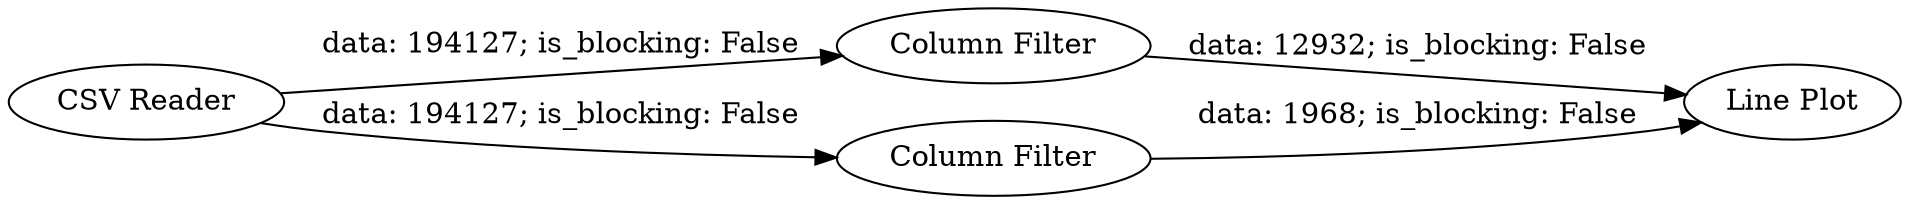 digraph {
	"-8743882014569014755_1" [label="CSV Reader"]
	"-8743882014569014755_2" [label="Column Filter"]
	"-8743882014569014755_3" [label="Column Filter"]
	"-8743882014569014755_4" [label="Line Plot"]
	"-8743882014569014755_1" -> "-8743882014569014755_3" [label="data: 194127; is_blocking: False"]
	"-8743882014569014755_1" -> "-8743882014569014755_2" [label="data: 194127; is_blocking: False"]
	"-8743882014569014755_3" -> "-8743882014569014755_4" [label="data: 1968; is_blocking: False"]
	"-8743882014569014755_2" -> "-8743882014569014755_4" [label="data: 12932; is_blocking: False"]
	rankdir=LR
}

